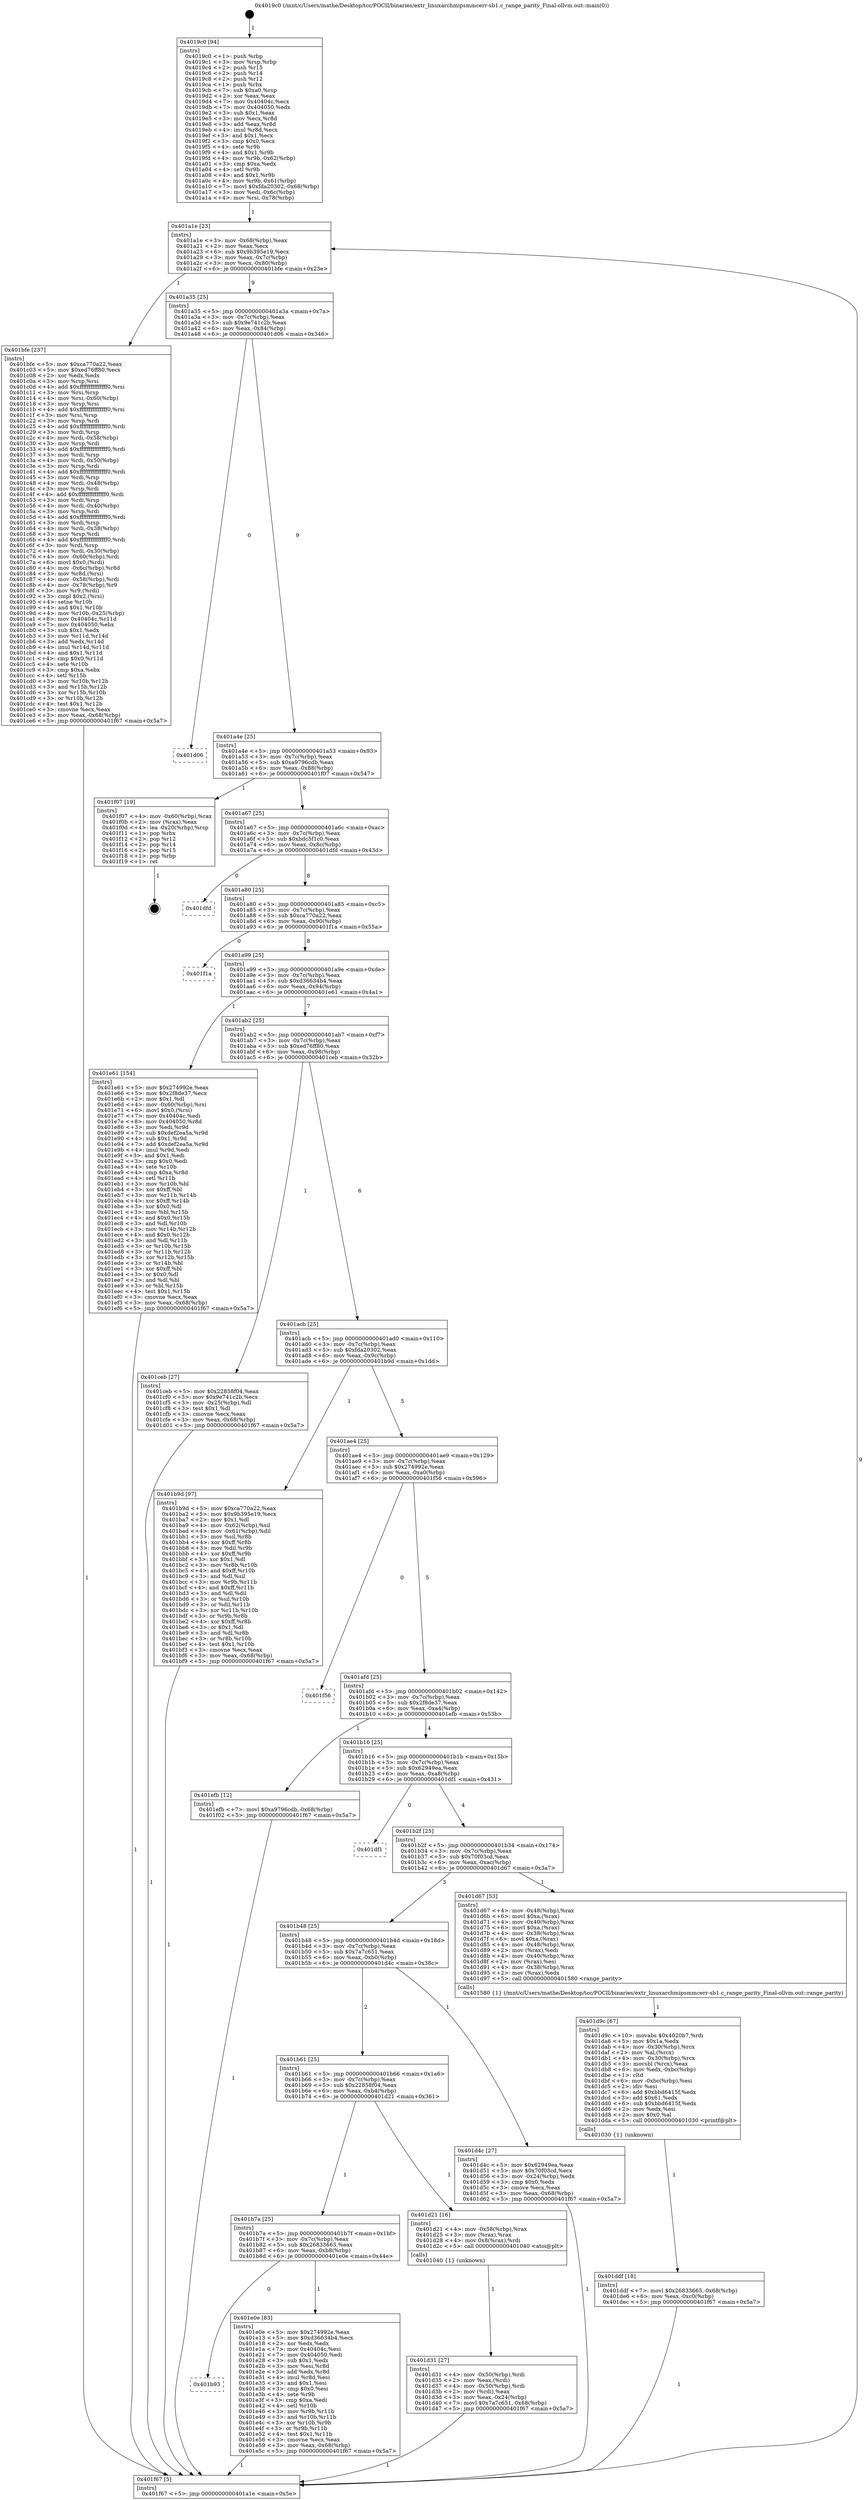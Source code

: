 digraph "0x4019c0" {
  label = "0x4019c0 (/mnt/c/Users/mathe/Desktop/tcc/POCII/binaries/extr_linuxarchmipsmmcerr-sb1.c_range_parity_Final-ollvm.out::main(0))"
  labelloc = "t"
  node[shape=record]

  Entry [label="",width=0.3,height=0.3,shape=circle,fillcolor=black,style=filled]
  "0x401a1e" [label="{
     0x401a1e [23]\l
     | [instrs]\l
     &nbsp;&nbsp;0x401a1e \<+3\>: mov -0x68(%rbp),%eax\l
     &nbsp;&nbsp;0x401a21 \<+2\>: mov %eax,%ecx\l
     &nbsp;&nbsp;0x401a23 \<+6\>: sub $0x9b395e19,%ecx\l
     &nbsp;&nbsp;0x401a29 \<+3\>: mov %eax,-0x7c(%rbp)\l
     &nbsp;&nbsp;0x401a2c \<+3\>: mov %ecx,-0x80(%rbp)\l
     &nbsp;&nbsp;0x401a2f \<+6\>: je 0000000000401bfe \<main+0x23e\>\l
  }"]
  "0x401bfe" [label="{
     0x401bfe [237]\l
     | [instrs]\l
     &nbsp;&nbsp;0x401bfe \<+5\>: mov $0xca770a22,%eax\l
     &nbsp;&nbsp;0x401c03 \<+5\>: mov $0xed76ff80,%ecx\l
     &nbsp;&nbsp;0x401c08 \<+2\>: xor %edx,%edx\l
     &nbsp;&nbsp;0x401c0a \<+3\>: mov %rsp,%rsi\l
     &nbsp;&nbsp;0x401c0d \<+4\>: add $0xfffffffffffffff0,%rsi\l
     &nbsp;&nbsp;0x401c11 \<+3\>: mov %rsi,%rsp\l
     &nbsp;&nbsp;0x401c14 \<+4\>: mov %rsi,-0x60(%rbp)\l
     &nbsp;&nbsp;0x401c18 \<+3\>: mov %rsp,%rsi\l
     &nbsp;&nbsp;0x401c1b \<+4\>: add $0xfffffffffffffff0,%rsi\l
     &nbsp;&nbsp;0x401c1f \<+3\>: mov %rsi,%rsp\l
     &nbsp;&nbsp;0x401c22 \<+3\>: mov %rsp,%rdi\l
     &nbsp;&nbsp;0x401c25 \<+4\>: add $0xfffffffffffffff0,%rdi\l
     &nbsp;&nbsp;0x401c29 \<+3\>: mov %rdi,%rsp\l
     &nbsp;&nbsp;0x401c2c \<+4\>: mov %rdi,-0x58(%rbp)\l
     &nbsp;&nbsp;0x401c30 \<+3\>: mov %rsp,%rdi\l
     &nbsp;&nbsp;0x401c33 \<+4\>: add $0xfffffffffffffff0,%rdi\l
     &nbsp;&nbsp;0x401c37 \<+3\>: mov %rdi,%rsp\l
     &nbsp;&nbsp;0x401c3a \<+4\>: mov %rdi,-0x50(%rbp)\l
     &nbsp;&nbsp;0x401c3e \<+3\>: mov %rsp,%rdi\l
     &nbsp;&nbsp;0x401c41 \<+4\>: add $0xfffffffffffffff0,%rdi\l
     &nbsp;&nbsp;0x401c45 \<+3\>: mov %rdi,%rsp\l
     &nbsp;&nbsp;0x401c48 \<+4\>: mov %rdi,-0x48(%rbp)\l
     &nbsp;&nbsp;0x401c4c \<+3\>: mov %rsp,%rdi\l
     &nbsp;&nbsp;0x401c4f \<+4\>: add $0xfffffffffffffff0,%rdi\l
     &nbsp;&nbsp;0x401c53 \<+3\>: mov %rdi,%rsp\l
     &nbsp;&nbsp;0x401c56 \<+4\>: mov %rdi,-0x40(%rbp)\l
     &nbsp;&nbsp;0x401c5a \<+3\>: mov %rsp,%rdi\l
     &nbsp;&nbsp;0x401c5d \<+4\>: add $0xfffffffffffffff0,%rdi\l
     &nbsp;&nbsp;0x401c61 \<+3\>: mov %rdi,%rsp\l
     &nbsp;&nbsp;0x401c64 \<+4\>: mov %rdi,-0x38(%rbp)\l
     &nbsp;&nbsp;0x401c68 \<+3\>: mov %rsp,%rdi\l
     &nbsp;&nbsp;0x401c6b \<+4\>: add $0xfffffffffffffff0,%rdi\l
     &nbsp;&nbsp;0x401c6f \<+3\>: mov %rdi,%rsp\l
     &nbsp;&nbsp;0x401c72 \<+4\>: mov %rdi,-0x30(%rbp)\l
     &nbsp;&nbsp;0x401c76 \<+4\>: mov -0x60(%rbp),%rdi\l
     &nbsp;&nbsp;0x401c7a \<+6\>: movl $0x0,(%rdi)\l
     &nbsp;&nbsp;0x401c80 \<+4\>: mov -0x6c(%rbp),%r8d\l
     &nbsp;&nbsp;0x401c84 \<+3\>: mov %r8d,(%rsi)\l
     &nbsp;&nbsp;0x401c87 \<+4\>: mov -0x58(%rbp),%rdi\l
     &nbsp;&nbsp;0x401c8b \<+4\>: mov -0x78(%rbp),%r9\l
     &nbsp;&nbsp;0x401c8f \<+3\>: mov %r9,(%rdi)\l
     &nbsp;&nbsp;0x401c92 \<+3\>: cmpl $0x2,(%rsi)\l
     &nbsp;&nbsp;0x401c95 \<+4\>: setne %r10b\l
     &nbsp;&nbsp;0x401c99 \<+4\>: and $0x1,%r10b\l
     &nbsp;&nbsp;0x401c9d \<+4\>: mov %r10b,-0x25(%rbp)\l
     &nbsp;&nbsp;0x401ca1 \<+8\>: mov 0x40404c,%r11d\l
     &nbsp;&nbsp;0x401ca9 \<+7\>: mov 0x404050,%ebx\l
     &nbsp;&nbsp;0x401cb0 \<+3\>: sub $0x1,%edx\l
     &nbsp;&nbsp;0x401cb3 \<+3\>: mov %r11d,%r14d\l
     &nbsp;&nbsp;0x401cb6 \<+3\>: add %edx,%r14d\l
     &nbsp;&nbsp;0x401cb9 \<+4\>: imul %r14d,%r11d\l
     &nbsp;&nbsp;0x401cbd \<+4\>: and $0x1,%r11d\l
     &nbsp;&nbsp;0x401cc1 \<+4\>: cmp $0x0,%r11d\l
     &nbsp;&nbsp;0x401cc5 \<+4\>: sete %r10b\l
     &nbsp;&nbsp;0x401cc9 \<+3\>: cmp $0xa,%ebx\l
     &nbsp;&nbsp;0x401ccc \<+4\>: setl %r15b\l
     &nbsp;&nbsp;0x401cd0 \<+3\>: mov %r10b,%r12b\l
     &nbsp;&nbsp;0x401cd3 \<+3\>: and %r15b,%r12b\l
     &nbsp;&nbsp;0x401cd6 \<+3\>: xor %r15b,%r10b\l
     &nbsp;&nbsp;0x401cd9 \<+3\>: or %r10b,%r12b\l
     &nbsp;&nbsp;0x401cdc \<+4\>: test $0x1,%r12b\l
     &nbsp;&nbsp;0x401ce0 \<+3\>: cmovne %ecx,%eax\l
     &nbsp;&nbsp;0x401ce3 \<+3\>: mov %eax,-0x68(%rbp)\l
     &nbsp;&nbsp;0x401ce6 \<+5\>: jmp 0000000000401f67 \<main+0x5a7\>\l
  }"]
  "0x401a35" [label="{
     0x401a35 [25]\l
     | [instrs]\l
     &nbsp;&nbsp;0x401a35 \<+5\>: jmp 0000000000401a3a \<main+0x7a\>\l
     &nbsp;&nbsp;0x401a3a \<+3\>: mov -0x7c(%rbp),%eax\l
     &nbsp;&nbsp;0x401a3d \<+5\>: sub $0x9e741c2b,%eax\l
     &nbsp;&nbsp;0x401a42 \<+6\>: mov %eax,-0x84(%rbp)\l
     &nbsp;&nbsp;0x401a48 \<+6\>: je 0000000000401d06 \<main+0x346\>\l
  }"]
  Exit [label="",width=0.3,height=0.3,shape=circle,fillcolor=black,style=filled,peripheries=2]
  "0x401d06" [label="{
     0x401d06\l
  }", style=dashed]
  "0x401a4e" [label="{
     0x401a4e [25]\l
     | [instrs]\l
     &nbsp;&nbsp;0x401a4e \<+5\>: jmp 0000000000401a53 \<main+0x93\>\l
     &nbsp;&nbsp;0x401a53 \<+3\>: mov -0x7c(%rbp),%eax\l
     &nbsp;&nbsp;0x401a56 \<+5\>: sub $0xa9796cdb,%eax\l
     &nbsp;&nbsp;0x401a5b \<+6\>: mov %eax,-0x88(%rbp)\l
     &nbsp;&nbsp;0x401a61 \<+6\>: je 0000000000401f07 \<main+0x547\>\l
  }"]
  "0x401b93" [label="{
     0x401b93\l
  }", style=dashed]
  "0x401f07" [label="{
     0x401f07 [19]\l
     | [instrs]\l
     &nbsp;&nbsp;0x401f07 \<+4\>: mov -0x60(%rbp),%rax\l
     &nbsp;&nbsp;0x401f0b \<+2\>: mov (%rax),%eax\l
     &nbsp;&nbsp;0x401f0d \<+4\>: lea -0x20(%rbp),%rsp\l
     &nbsp;&nbsp;0x401f11 \<+1\>: pop %rbx\l
     &nbsp;&nbsp;0x401f12 \<+2\>: pop %r12\l
     &nbsp;&nbsp;0x401f14 \<+2\>: pop %r14\l
     &nbsp;&nbsp;0x401f16 \<+2\>: pop %r15\l
     &nbsp;&nbsp;0x401f18 \<+1\>: pop %rbp\l
     &nbsp;&nbsp;0x401f19 \<+1\>: ret\l
  }"]
  "0x401a67" [label="{
     0x401a67 [25]\l
     | [instrs]\l
     &nbsp;&nbsp;0x401a67 \<+5\>: jmp 0000000000401a6c \<main+0xac\>\l
     &nbsp;&nbsp;0x401a6c \<+3\>: mov -0x7c(%rbp),%eax\l
     &nbsp;&nbsp;0x401a6f \<+5\>: sub $0xbdc5f1c0,%eax\l
     &nbsp;&nbsp;0x401a74 \<+6\>: mov %eax,-0x8c(%rbp)\l
     &nbsp;&nbsp;0x401a7a \<+6\>: je 0000000000401dfd \<main+0x43d\>\l
  }"]
  "0x401e0e" [label="{
     0x401e0e [83]\l
     | [instrs]\l
     &nbsp;&nbsp;0x401e0e \<+5\>: mov $0x274992e,%eax\l
     &nbsp;&nbsp;0x401e13 \<+5\>: mov $0xd36634b4,%ecx\l
     &nbsp;&nbsp;0x401e18 \<+2\>: xor %edx,%edx\l
     &nbsp;&nbsp;0x401e1a \<+7\>: mov 0x40404c,%esi\l
     &nbsp;&nbsp;0x401e21 \<+7\>: mov 0x404050,%edi\l
     &nbsp;&nbsp;0x401e28 \<+3\>: sub $0x1,%edx\l
     &nbsp;&nbsp;0x401e2b \<+3\>: mov %esi,%r8d\l
     &nbsp;&nbsp;0x401e2e \<+3\>: add %edx,%r8d\l
     &nbsp;&nbsp;0x401e31 \<+4\>: imul %r8d,%esi\l
     &nbsp;&nbsp;0x401e35 \<+3\>: and $0x1,%esi\l
     &nbsp;&nbsp;0x401e38 \<+3\>: cmp $0x0,%esi\l
     &nbsp;&nbsp;0x401e3b \<+4\>: sete %r9b\l
     &nbsp;&nbsp;0x401e3f \<+3\>: cmp $0xa,%edi\l
     &nbsp;&nbsp;0x401e42 \<+4\>: setl %r10b\l
     &nbsp;&nbsp;0x401e46 \<+3\>: mov %r9b,%r11b\l
     &nbsp;&nbsp;0x401e49 \<+3\>: and %r10b,%r11b\l
     &nbsp;&nbsp;0x401e4c \<+3\>: xor %r10b,%r9b\l
     &nbsp;&nbsp;0x401e4f \<+3\>: or %r9b,%r11b\l
     &nbsp;&nbsp;0x401e52 \<+4\>: test $0x1,%r11b\l
     &nbsp;&nbsp;0x401e56 \<+3\>: cmovne %ecx,%eax\l
     &nbsp;&nbsp;0x401e59 \<+3\>: mov %eax,-0x68(%rbp)\l
     &nbsp;&nbsp;0x401e5c \<+5\>: jmp 0000000000401f67 \<main+0x5a7\>\l
  }"]
  "0x401dfd" [label="{
     0x401dfd\l
  }", style=dashed]
  "0x401a80" [label="{
     0x401a80 [25]\l
     | [instrs]\l
     &nbsp;&nbsp;0x401a80 \<+5\>: jmp 0000000000401a85 \<main+0xc5\>\l
     &nbsp;&nbsp;0x401a85 \<+3\>: mov -0x7c(%rbp),%eax\l
     &nbsp;&nbsp;0x401a88 \<+5\>: sub $0xca770a22,%eax\l
     &nbsp;&nbsp;0x401a8d \<+6\>: mov %eax,-0x90(%rbp)\l
     &nbsp;&nbsp;0x401a93 \<+6\>: je 0000000000401f1a \<main+0x55a\>\l
  }"]
  "0x401ddf" [label="{
     0x401ddf [18]\l
     | [instrs]\l
     &nbsp;&nbsp;0x401ddf \<+7\>: movl $0x26833665,-0x68(%rbp)\l
     &nbsp;&nbsp;0x401de6 \<+6\>: mov %eax,-0xc0(%rbp)\l
     &nbsp;&nbsp;0x401dec \<+5\>: jmp 0000000000401f67 \<main+0x5a7\>\l
  }"]
  "0x401f1a" [label="{
     0x401f1a\l
  }", style=dashed]
  "0x401a99" [label="{
     0x401a99 [25]\l
     | [instrs]\l
     &nbsp;&nbsp;0x401a99 \<+5\>: jmp 0000000000401a9e \<main+0xde\>\l
     &nbsp;&nbsp;0x401a9e \<+3\>: mov -0x7c(%rbp),%eax\l
     &nbsp;&nbsp;0x401aa1 \<+5\>: sub $0xd36634b4,%eax\l
     &nbsp;&nbsp;0x401aa6 \<+6\>: mov %eax,-0x94(%rbp)\l
     &nbsp;&nbsp;0x401aac \<+6\>: je 0000000000401e61 \<main+0x4a1\>\l
  }"]
  "0x401d9c" [label="{
     0x401d9c [67]\l
     | [instrs]\l
     &nbsp;&nbsp;0x401d9c \<+10\>: movabs $0x4020b7,%rdi\l
     &nbsp;&nbsp;0x401da6 \<+5\>: mov $0x1a,%edx\l
     &nbsp;&nbsp;0x401dab \<+4\>: mov -0x30(%rbp),%rcx\l
     &nbsp;&nbsp;0x401daf \<+2\>: mov %al,(%rcx)\l
     &nbsp;&nbsp;0x401db1 \<+4\>: mov -0x30(%rbp),%rcx\l
     &nbsp;&nbsp;0x401db5 \<+3\>: movsbl (%rcx),%eax\l
     &nbsp;&nbsp;0x401db8 \<+6\>: mov %edx,-0xbc(%rbp)\l
     &nbsp;&nbsp;0x401dbe \<+1\>: cltd\l
     &nbsp;&nbsp;0x401dbf \<+6\>: mov -0xbc(%rbp),%esi\l
     &nbsp;&nbsp;0x401dc5 \<+2\>: idiv %esi\l
     &nbsp;&nbsp;0x401dc7 \<+6\>: add $0xbbd6415f,%edx\l
     &nbsp;&nbsp;0x401dcd \<+3\>: add $0x61,%edx\l
     &nbsp;&nbsp;0x401dd0 \<+6\>: sub $0xbbd6415f,%edx\l
     &nbsp;&nbsp;0x401dd6 \<+2\>: mov %edx,%esi\l
     &nbsp;&nbsp;0x401dd8 \<+2\>: mov $0x0,%al\l
     &nbsp;&nbsp;0x401dda \<+5\>: call 0000000000401030 \<printf@plt\>\l
     | [calls]\l
     &nbsp;&nbsp;0x401030 \{1\} (unknown)\l
  }"]
  "0x401e61" [label="{
     0x401e61 [154]\l
     | [instrs]\l
     &nbsp;&nbsp;0x401e61 \<+5\>: mov $0x274992e,%eax\l
     &nbsp;&nbsp;0x401e66 \<+5\>: mov $0x2f8de37,%ecx\l
     &nbsp;&nbsp;0x401e6b \<+2\>: mov $0x1,%dl\l
     &nbsp;&nbsp;0x401e6d \<+4\>: mov -0x60(%rbp),%rsi\l
     &nbsp;&nbsp;0x401e71 \<+6\>: movl $0x0,(%rsi)\l
     &nbsp;&nbsp;0x401e77 \<+7\>: mov 0x40404c,%edi\l
     &nbsp;&nbsp;0x401e7e \<+8\>: mov 0x404050,%r8d\l
     &nbsp;&nbsp;0x401e86 \<+3\>: mov %edi,%r9d\l
     &nbsp;&nbsp;0x401e89 \<+7\>: sub $0xdef2ea5a,%r9d\l
     &nbsp;&nbsp;0x401e90 \<+4\>: sub $0x1,%r9d\l
     &nbsp;&nbsp;0x401e94 \<+7\>: add $0xdef2ea5a,%r9d\l
     &nbsp;&nbsp;0x401e9b \<+4\>: imul %r9d,%edi\l
     &nbsp;&nbsp;0x401e9f \<+3\>: and $0x1,%edi\l
     &nbsp;&nbsp;0x401ea2 \<+3\>: cmp $0x0,%edi\l
     &nbsp;&nbsp;0x401ea5 \<+4\>: sete %r10b\l
     &nbsp;&nbsp;0x401ea9 \<+4\>: cmp $0xa,%r8d\l
     &nbsp;&nbsp;0x401ead \<+4\>: setl %r11b\l
     &nbsp;&nbsp;0x401eb1 \<+3\>: mov %r10b,%bl\l
     &nbsp;&nbsp;0x401eb4 \<+3\>: xor $0xff,%bl\l
     &nbsp;&nbsp;0x401eb7 \<+3\>: mov %r11b,%r14b\l
     &nbsp;&nbsp;0x401eba \<+4\>: xor $0xff,%r14b\l
     &nbsp;&nbsp;0x401ebe \<+3\>: xor $0x0,%dl\l
     &nbsp;&nbsp;0x401ec1 \<+3\>: mov %bl,%r15b\l
     &nbsp;&nbsp;0x401ec4 \<+4\>: and $0x0,%r15b\l
     &nbsp;&nbsp;0x401ec8 \<+3\>: and %dl,%r10b\l
     &nbsp;&nbsp;0x401ecb \<+3\>: mov %r14b,%r12b\l
     &nbsp;&nbsp;0x401ece \<+4\>: and $0x0,%r12b\l
     &nbsp;&nbsp;0x401ed2 \<+3\>: and %dl,%r11b\l
     &nbsp;&nbsp;0x401ed5 \<+3\>: or %r10b,%r15b\l
     &nbsp;&nbsp;0x401ed8 \<+3\>: or %r11b,%r12b\l
     &nbsp;&nbsp;0x401edb \<+3\>: xor %r12b,%r15b\l
     &nbsp;&nbsp;0x401ede \<+3\>: or %r14b,%bl\l
     &nbsp;&nbsp;0x401ee1 \<+3\>: xor $0xff,%bl\l
     &nbsp;&nbsp;0x401ee4 \<+3\>: or $0x0,%dl\l
     &nbsp;&nbsp;0x401ee7 \<+2\>: and %dl,%bl\l
     &nbsp;&nbsp;0x401ee9 \<+3\>: or %bl,%r15b\l
     &nbsp;&nbsp;0x401eec \<+4\>: test $0x1,%r15b\l
     &nbsp;&nbsp;0x401ef0 \<+3\>: cmovne %ecx,%eax\l
     &nbsp;&nbsp;0x401ef3 \<+3\>: mov %eax,-0x68(%rbp)\l
     &nbsp;&nbsp;0x401ef6 \<+5\>: jmp 0000000000401f67 \<main+0x5a7\>\l
  }"]
  "0x401ab2" [label="{
     0x401ab2 [25]\l
     | [instrs]\l
     &nbsp;&nbsp;0x401ab2 \<+5\>: jmp 0000000000401ab7 \<main+0xf7\>\l
     &nbsp;&nbsp;0x401ab7 \<+3\>: mov -0x7c(%rbp),%eax\l
     &nbsp;&nbsp;0x401aba \<+5\>: sub $0xed76ff80,%eax\l
     &nbsp;&nbsp;0x401abf \<+6\>: mov %eax,-0x98(%rbp)\l
     &nbsp;&nbsp;0x401ac5 \<+6\>: je 0000000000401ceb \<main+0x32b\>\l
  }"]
  "0x401d31" [label="{
     0x401d31 [27]\l
     | [instrs]\l
     &nbsp;&nbsp;0x401d31 \<+4\>: mov -0x50(%rbp),%rdi\l
     &nbsp;&nbsp;0x401d35 \<+2\>: mov %eax,(%rdi)\l
     &nbsp;&nbsp;0x401d37 \<+4\>: mov -0x50(%rbp),%rdi\l
     &nbsp;&nbsp;0x401d3b \<+2\>: mov (%rdi),%eax\l
     &nbsp;&nbsp;0x401d3d \<+3\>: mov %eax,-0x24(%rbp)\l
     &nbsp;&nbsp;0x401d40 \<+7\>: movl $0x7a7c651,-0x68(%rbp)\l
     &nbsp;&nbsp;0x401d47 \<+5\>: jmp 0000000000401f67 \<main+0x5a7\>\l
  }"]
  "0x401ceb" [label="{
     0x401ceb [27]\l
     | [instrs]\l
     &nbsp;&nbsp;0x401ceb \<+5\>: mov $0x22858f04,%eax\l
     &nbsp;&nbsp;0x401cf0 \<+5\>: mov $0x9e741c2b,%ecx\l
     &nbsp;&nbsp;0x401cf5 \<+3\>: mov -0x25(%rbp),%dl\l
     &nbsp;&nbsp;0x401cf8 \<+3\>: test $0x1,%dl\l
     &nbsp;&nbsp;0x401cfb \<+3\>: cmovne %ecx,%eax\l
     &nbsp;&nbsp;0x401cfe \<+3\>: mov %eax,-0x68(%rbp)\l
     &nbsp;&nbsp;0x401d01 \<+5\>: jmp 0000000000401f67 \<main+0x5a7\>\l
  }"]
  "0x401acb" [label="{
     0x401acb [25]\l
     | [instrs]\l
     &nbsp;&nbsp;0x401acb \<+5\>: jmp 0000000000401ad0 \<main+0x110\>\l
     &nbsp;&nbsp;0x401ad0 \<+3\>: mov -0x7c(%rbp),%eax\l
     &nbsp;&nbsp;0x401ad3 \<+5\>: sub $0xfda20302,%eax\l
     &nbsp;&nbsp;0x401ad8 \<+6\>: mov %eax,-0x9c(%rbp)\l
     &nbsp;&nbsp;0x401ade \<+6\>: je 0000000000401b9d \<main+0x1dd\>\l
  }"]
  "0x401b7a" [label="{
     0x401b7a [25]\l
     | [instrs]\l
     &nbsp;&nbsp;0x401b7a \<+5\>: jmp 0000000000401b7f \<main+0x1bf\>\l
     &nbsp;&nbsp;0x401b7f \<+3\>: mov -0x7c(%rbp),%eax\l
     &nbsp;&nbsp;0x401b82 \<+5\>: sub $0x26833665,%eax\l
     &nbsp;&nbsp;0x401b87 \<+6\>: mov %eax,-0xb8(%rbp)\l
     &nbsp;&nbsp;0x401b8d \<+6\>: je 0000000000401e0e \<main+0x44e\>\l
  }"]
  "0x401b9d" [label="{
     0x401b9d [97]\l
     | [instrs]\l
     &nbsp;&nbsp;0x401b9d \<+5\>: mov $0xca770a22,%eax\l
     &nbsp;&nbsp;0x401ba2 \<+5\>: mov $0x9b395e19,%ecx\l
     &nbsp;&nbsp;0x401ba7 \<+2\>: mov $0x1,%dl\l
     &nbsp;&nbsp;0x401ba9 \<+4\>: mov -0x62(%rbp),%sil\l
     &nbsp;&nbsp;0x401bad \<+4\>: mov -0x61(%rbp),%dil\l
     &nbsp;&nbsp;0x401bb1 \<+3\>: mov %sil,%r8b\l
     &nbsp;&nbsp;0x401bb4 \<+4\>: xor $0xff,%r8b\l
     &nbsp;&nbsp;0x401bb8 \<+3\>: mov %dil,%r9b\l
     &nbsp;&nbsp;0x401bbb \<+4\>: xor $0xff,%r9b\l
     &nbsp;&nbsp;0x401bbf \<+3\>: xor $0x1,%dl\l
     &nbsp;&nbsp;0x401bc2 \<+3\>: mov %r8b,%r10b\l
     &nbsp;&nbsp;0x401bc5 \<+4\>: and $0xff,%r10b\l
     &nbsp;&nbsp;0x401bc9 \<+3\>: and %dl,%sil\l
     &nbsp;&nbsp;0x401bcc \<+3\>: mov %r9b,%r11b\l
     &nbsp;&nbsp;0x401bcf \<+4\>: and $0xff,%r11b\l
     &nbsp;&nbsp;0x401bd3 \<+3\>: and %dl,%dil\l
     &nbsp;&nbsp;0x401bd6 \<+3\>: or %sil,%r10b\l
     &nbsp;&nbsp;0x401bd9 \<+3\>: or %dil,%r11b\l
     &nbsp;&nbsp;0x401bdc \<+3\>: xor %r11b,%r10b\l
     &nbsp;&nbsp;0x401bdf \<+3\>: or %r9b,%r8b\l
     &nbsp;&nbsp;0x401be2 \<+4\>: xor $0xff,%r8b\l
     &nbsp;&nbsp;0x401be6 \<+3\>: or $0x1,%dl\l
     &nbsp;&nbsp;0x401be9 \<+3\>: and %dl,%r8b\l
     &nbsp;&nbsp;0x401bec \<+3\>: or %r8b,%r10b\l
     &nbsp;&nbsp;0x401bef \<+4\>: test $0x1,%r10b\l
     &nbsp;&nbsp;0x401bf3 \<+3\>: cmovne %ecx,%eax\l
     &nbsp;&nbsp;0x401bf6 \<+3\>: mov %eax,-0x68(%rbp)\l
     &nbsp;&nbsp;0x401bf9 \<+5\>: jmp 0000000000401f67 \<main+0x5a7\>\l
  }"]
  "0x401ae4" [label="{
     0x401ae4 [25]\l
     | [instrs]\l
     &nbsp;&nbsp;0x401ae4 \<+5\>: jmp 0000000000401ae9 \<main+0x129\>\l
     &nbsp;&nbsp;0x401ae9 \<+3\>: mov -0x7c(%rbp),%eax\l
     &nbsp;&nbsp;0x401aec \<+5\>: sub $0x274992e,%eax\l
     &nbsp;&nbsp;0x401af1 \<+6\>: mov %eax,-0xa0(%rbp)\l
     &nbsp;&nbsp;0x401af7 \<+6\>: je 0000000000401f56 \<main+0x596\>\l
  }"]
  "0x401f67" [label="{
     0x401f67 [5]\l
     | [instrs]\l
     &nbsp;&nbsp;0x401f67 \<+5\>: jmp 0000000000401a1e \<main+0x5e\>\l
  }"]
  "0x4019c0" [label="{
     0x4019c0 [94]\l
     | [instrs]\l
     &nbsp;&nbsp;0x4019c0 \<+1\>: push %rbp\l
     &nbsp;&nbsp;0x4019c1 \<+3\>: mov %rsp,%rbp\l
     &nbsp;&nbsp;0x4019c4 \<+2\>: push %r15\l
     &nbsp;&nbsp;0x4019c6 \<+2\>: push %r14\l
     &nbsp;&nbsp;0x4019c8 \<+2\>: push %r12\l
     &nbsp;&nbsp;0x4019ca \<+1\>: push %rbx\l
     &nbsp;&nbsp;0x4019cb \<+7\>: sub $0xa0,%rsp\l
     &nbsp;&nbsp;0x4019d2 \<+2\>: xor %eax,%eax\l
     &nbsp;&nbsp;0x4019d4 \<+7\>: mov 0x40404c,%ecx\l
     &nbsp;&nbsp;0x4019db \<+7\>: mov 0x404050,%edx\l
     &nbsp;&nbsp;0x4019e2 \<+3\>: sub $0x1,%eax\l
     &nbsp;&nbsp;0x4019e5 \<+3\>: mov %ecx,%r8d\l
     &nbsp;&nbsp;0x4019e8 \<+3\>: add %eax,%r8d\l
     &nbsp;&nbsp;0x4019eb \<+4\>: imul %r8d,%ecx\l
     &nbsp;&nbsp;0x4019ef \<+3\>: and $0x1,%ecx\l
     &nbsp;&nbsp;0x4019f2 \<+3\>: cmp $0x0,%ecx\l
     &nbsp;&nbsp;0x4019f5 \<+4\>: sete %r9b\l
     &nbsp;&nbsp;0x4019f9 \<+4\>: and $0x1,%r9b\l
     &nbsp;&nbsp;0x4019fd \<+4\>: mov %r9b,-0x62(%rbp)\l
     &nbsp;&nbsp;0x401a01 \<+3\>: cmp $0xa,%edx\l
     &nbsp;&nbsp;0x401a04 \<+4\>: setl %r9b\l
     &nbsp;&nbsp;0x401a08 \<+4\>: and $0x1,%r9b\l
     &nbsp;&nbsp;0x401a0c \<+4\>: mov %r9b,-0x61(%rbp)\l
     &nbsp;&nbsp;0x401a10 \<+7\>: movl $0xfda20302,-0x68(%rbp)\l
     &nbsp;&nbsp;0x401a17 \<+3\>: mov %edi,-0x6c(%rbp)\l
     &nbsp;&nbsp;0x401a1a \<+4\>: mov %rsi,-0x78(%rbp)\l
  }"]
  "0x401d21" [label="{
     0x401d21 [16]\l
     | [instrs]\l
     &nbsp;&nbsp;0x401d21 \<+4\>: mov -0x58(%rbp),%rax\l
     &nbsp;&nbsp;0x401d25 \<+3\>: mov (%rax),%rax\l
     &nbsp;&nbsp;0x401d28 \<+4\>: mov 0x8(%rax),%rdi\l
     &nbsp;&nbsp;0x401d2c \<+5\>: call 0000000000401040 \<atoi@plt\>\l
     | [calls]\l
     &nbsp;&nbsp;0x401040 \{1\} (unknown)\l
  }"]
  "0x401b61" [label="{
     0x401b61 [25]\l
     | [instrs]\l
     &nbsp;&nbsp;0x401b61 \<+5\>: jmp 0000000000401b66 \<main+0x1a6\>\l
     &nbsp;&nbsp;0x401b66 \<+3\>: mov -0x7c(%rbp),%eax\l
     &nbsp;&nbsp;0x401b69 \<+5\>: sub $0x22858f04,%eax\l
     &nbsp;&nbsp;0x401b6e \<+6\>: mov %eax,-0xb4(%rbp)\l
     &nbsp;&nbsp;0x401b74 \<+6\>: je 0000000000401d21 \<main+0x361\>\l
  }"]
  "0x401f56" [label="{
     0x401f56\l
  }", style=dashed]
  "0x401afd" [label="{
     0x401afd [25]\l
     | [instrs]\l
     &nbsp;&nbsp;0x401afd \<+5\>: jmp 0000000000401b02 \<main+0x142\>\l
     &nbsp;&nbsp;0x401b02 \<+3\>: mov -0x7c(%rbp),%eax\l
     &nbsp;&nbsp;0x401b05 \<+5\>: sub $0x2f8de37,%eax\l
     &nbsp;&nbsp;0x401b0a \<+6\>: mov %eax,-0xa4(%rbp)\l
     &nbsp;&nbsp;0x401b10 \<+6\>: je 0000000000401efb \<main+0x53b\>\l
  }"]
  "0x401d4c" [label="{
     0x401d4c [27]\l
     | [instrs]\l
     &nbsp;&nbsp;0x401d4c \<+5\>: mov $0x62949ea,%eax\l
     &nbsp;&nbsp;0x401d51 \<+5\>: mov $0x70f03cd,%ecx\l
     &nbsp;&nbsp;0x401d56 \<+3\>: mov -0x24(%rbp),%edx\l
     &nbsp;&nbsp;0x401d59 \<+3\>: cmp $0x0,%edx\l
     &nbsp;&nbsp;0x401d5c \<+3\>: cmove %ecx,%eax\l
     &nbsp;&nbsp;0x401d5f \<+3\>: mov %eax,-0x68(%rbp)\l
     &nbsp;&nbsp;0x401d62 \<+5\>: jmp 0000000000401f67 \<main+0x5a7\>\l
  }"]
  "0x401efb" [label="{
     0x401efb [12]\l
     | [instrs]\l
     &nbsp;&nbsp;0x401efb \<+7\>: movl $0xa9796cdb,-0x68(%rbp)\l
     &nbsp;&nbsp;0x401f02 \<+5\>: jmp 0000000000401f67 \<main+0x5a7\>\l
  }"]
  "0x401b16" [label="{
     0x401b16 [25]\l
     | [instrs]\l
     &nbsp;&nbsp;0x401b16 \<+5\>: jmp 0000000000401b1b \<main+0x15b\>\l
     &nbsp;&nbsp;0x401b1b \<+3\>: mov -0x7c(%rbp),%eax\l
     &nbsp;&nbsp;0x401b1e \<+5\>: sub $0x62949ea,%eax\l
     &nbsp;&nbsp;0x401b23 \<+6\>: mov %eax,-0xa8(%rbp)\l
     &nbsp;&nbsp;0x401b29 \<+6\>: je 0000000000401df1 \<main+0x431\>\l
  }"]
  "0x401b48" [label="{
     0x401b48 [25]\l
     | [instrs]\l
     &nbsp;&nbsp;0x401b48 \<+5\>: jmp 0000000000401b4d \<main+0x18d\>\l
     &nbsp;&nbsp;0x401b4d \<+3\>: mov -0x7c(%rbp),%eax\l
     &nbsp;&nbsp;0x401b50 \<+5\>: sub $0x7a7c651,%eax\l
     &nbsp;&nbsp;0x401b55 \<+6\>: mov %eax,-0xb0(%rbp)\l
     &nbsp;&nbsp;0x401b5b \<+6\>: je 0000000000401d4c \<main+0x38c\>\l
  }"]
  "0x401df1" [label="{
     0x401df1\l
  }", style=dashed]
  "0x401b2f" [label="{
     0x401b2f [25]\l
     | [instrs]\l
     &nbsp;&nbsp;0x401b2f \<+5\>: jmp 0000000000401b34 \<main+0x174\>\l
     &nbsp;&nbsp;0x401b34 \<+3\>: mov -0x7c(%rbp),%eax\l
     &nbsp;&nbsp;0x401b37 \<+5\>: sub $0x70f03cd,%eax\l
     &nbsp;&nbsp;0x401b3c \<+6\>: mov %eax,-0xac(%rbp)\l
     &nbsp;&nbsp;0x401b42 \<+6\>: je 0000000000401d67 \<main+0x3a7\>\l
  }"]
  "0x401d67" [label="{
     0x401d67 [53]\l
     | [instrs]\l
     &nbsp;&nbsp;0x401d67 \<+4\>: mov -0x48(%rbp),%rax\l
     &nbsp;&nbsp;0x401d6b \<+6\>: movl $0xa,(%rax)\l
     &nbsp;&nbsp;0x401d71 \<+4\>: mov -0x40(%rbp),%rax\l
     &nbsp;&nbsp;0x401d75 \<+6\>: movl $0xa,(%rax)\l
     &nbsp;&nbsp;0x401d7b \<+4\>: mov -0x38(%rbp),%rax\l
     &nbsp;&nbsp;0x401d7f \<+6\>: movl $0xa,(%rax)\l
     &nbsp;&nbsp;0x401d85 \<+4\>: mov -0x48(%rbp),%rax\l
     &nbsp;&nbsp;0x401d89 \<+2\>: mov (%rax),%edi\l
     &nbsp;&nbsp;0x401d8b \<+4\>: mov -0x40(%rbp),%rax\l
     &nbsp;&nbsp;0x401d8f \<+2\>: mov (%rax),%esi\l
     &nbsp;&nbsp;0x401d91 \<+4\>: mov -0x38(%rbp),%rax\l
     &nbsp;&nbsp;0x401d95 \<+2\>: mov (%rax),%edx\l
     &nbsp;&nbsp;0x401d97 \<+5\>: call 0000000000401580 \<range_parity\>\l
     | [calls]\l
     &nbsp;&nbsp;0x401580 \{1\} (/mnt/c/Users/mathe/Desktop/tcc/POCII/binaries/extr_linuxarchmipsmmcerr-sb1.c_range_parity_Final-ollvm.out::range_parity)\l
  }"]
  Entry -> "0x4019c0" [label=" 1"]
  "0x401a1e" -> "0x401bfe" [label=" 1"]
  "0x401a1e" -> "0x401a35" [label=" 9"]
  "0x401f07" -> Exit [label=" 1"]
  "0x401a35" -> "0x401d06" [label=" 0"]
  "0x401a35" -> "0x401a4e" [label=" 9"]
  "0x401efb" -> "0x401f67" [label=" 1"]
  "0x401a4e" -> "0x401f07" [label=" 1"]
  "0x401a4e" -> "0x401a67" [label=" 8"]
  "0x401e61" -> "0x401f67" [label=" 1"]
  "0x401a67" -> "0x401dfd" [label=" 0"]
  "0x401a67" -> "0x401a80" [label=" 8"]
  "0x401e0e" -> "0x401f67" [label=" 1"]
  "0x401a80" -> "0x401f1a" [label=" 0"]
  "0x401a80" -> "0x401a99" [label=" 8"]
  "0x401b7a" -> "0x401e0e" [label=" 1"]
  "0x401a99" -> "0x401e61" [label=" 1"]
  "0x401a99" -> "0x401ab2" [label=" 7"]
  "0x401b7a" -> "0x401b93" [label=" 0"]
  "0x401ab2" -> "0x401ceb" [label=" 1"]
  "0x401ab2" -> "0x401acb" [label=" 6"]
  "0x401ddf" -> "0x401f67" [label=" 1"]
  "0x401acb" -> "0x401b9d" [label=" 1"]
  "0x401acb" -> "0x401ae4" [label=" 5"]
  "0x401b9d" -> "0x401f67" [label=" 1"]
  "0x4019c0" -> "0x401a1e" [label=" 1"]
  "0x401f67" -> "0x401a1e" [label=" 9"]
  "0x401d9c" -> "0x401ddf" [label=" 1"]
  "0x401bfe" -> "0x401f67" [label=" 1"]
  "0x401ceb" -> "0x401f67" [label=" 1"]
  "0x401d67" -> "0x401d9c" [label=" 1"]
  "0x401ae4" -> "0x401f56" [label=" 0"]
  "0x401ae4" -> "0x401afd" [label=" 5"]
  "0x401d31" -> "0x401f67" [label=" 1"]
  "0x401afd" -> "0x401efb" [label=" 1"]
  "0x401afd" -> "0x401b16" [label=" 4"]
  "0x401d21" -> "0x401d31" [label=" 1"]
  "0x401b16" -> "0x401df1" [label=" 0"]
  "0x401b16" -> "0x401b2f" [label=" 4"]
  "0x401b61" -> "0x401d21" [label=" 1"]
  "0x401b2f" -> "0x401d67" [label=" 1"]
  "0x401b2f" -> "0x401b48" [label=" 3"]
  "0x401b61" -> "0x401b7a" [label=" 1"]
  "0x401b48" -> "0x401d4c" [label=" 1"]
  "0x401b48" -> "0x401b61" [label=" 2"]
  "0x401d4c" -> "0x401f67" [label=" 1"]
}
